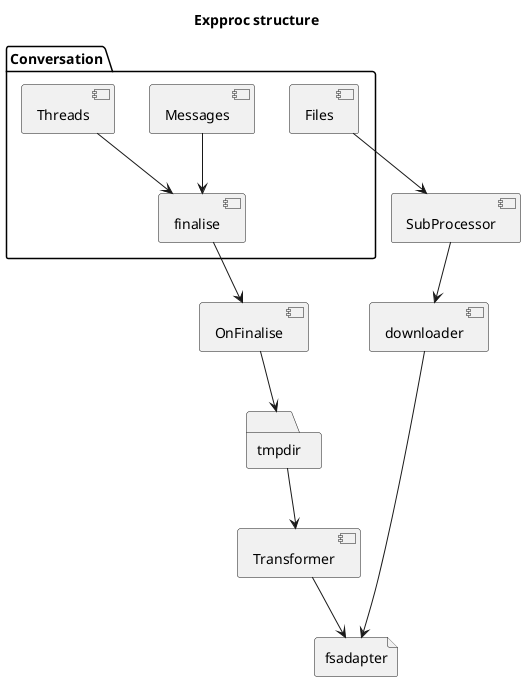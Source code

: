 @startuml


title Expproc structure

folder Conversation {
    component Messages
    component Threads
    component Files
    component finalise
}

component downloader
component SubProcessor
component OnFinalise
component Transformer
folder tmpdir
file fsadapter

Messages --> finalise
Threads --> finalise

finalise --> OnFinalise
OnFinalise --> tmpdir

Files --> SubProcessor
SubProcessor --> downloader

tmpdir --> Transformer

Transformer --> fsadapter

downloader --> fsadapter

@enduml
